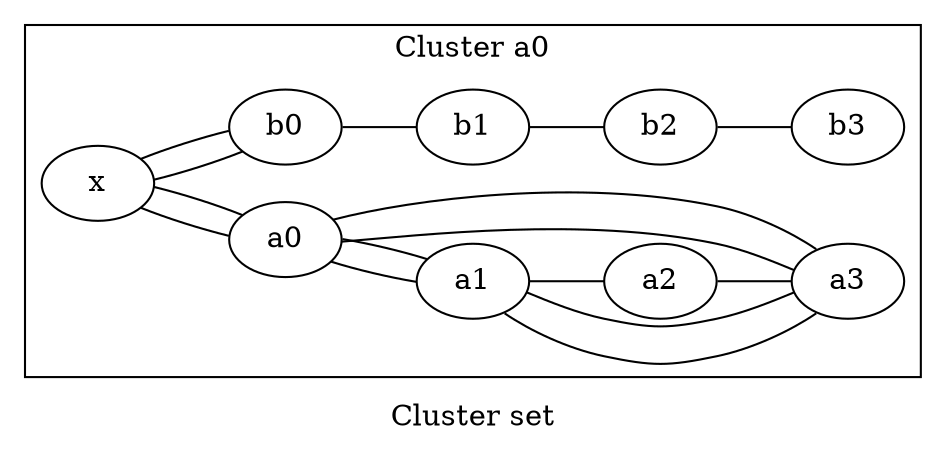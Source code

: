 graph Perl
{
graph [ label="Cluster set" rankdir="LR" ]

subgraph "cluster a0" {
graph [ label="Cluster a0" rankdir="LR" ]

"a0"
"a1"
"a0" -- "a1" [ label="" ]
"a1"
"a3"
"a1" -- "a3" [ label="" ]
"a3"
"a0"
"a3" -- "a0" [ label="" ]
"b0"
"b1"
"b0" -- "b1" [ label="" ]
"b1"
"b2"
"b1" -- "b2" [ label="" ]
"b2"
"b3"
"b2" -- "b3" [ label="" ]
"x"
"a0"
"x" -- "a0" [ label="" ]
"x"
"b0"
"x" -- "b0" [ label="" ]
}

subgraph "cluster a0" {
graph [ label="Cluster a0" rankdir="LR" ]

"a0"
"a1"
"a0" -- "a1" [ label="" ]
"a1"
"a2"
"a1" -- "a2" [ label="" ]
"a2"
"a3"
"a2" -- "a3" [ label="" ]
"a1"
"a3"
"a1" -- "a3" [ label="" ]
"a3"
"a0"
"a3" -- "a0" [ label="" ]
"x"
"a0"
"x" -- "a0" [ label="" ]
"x"
"b0"
"x" -- "b0" [ label="" ]
}
}
